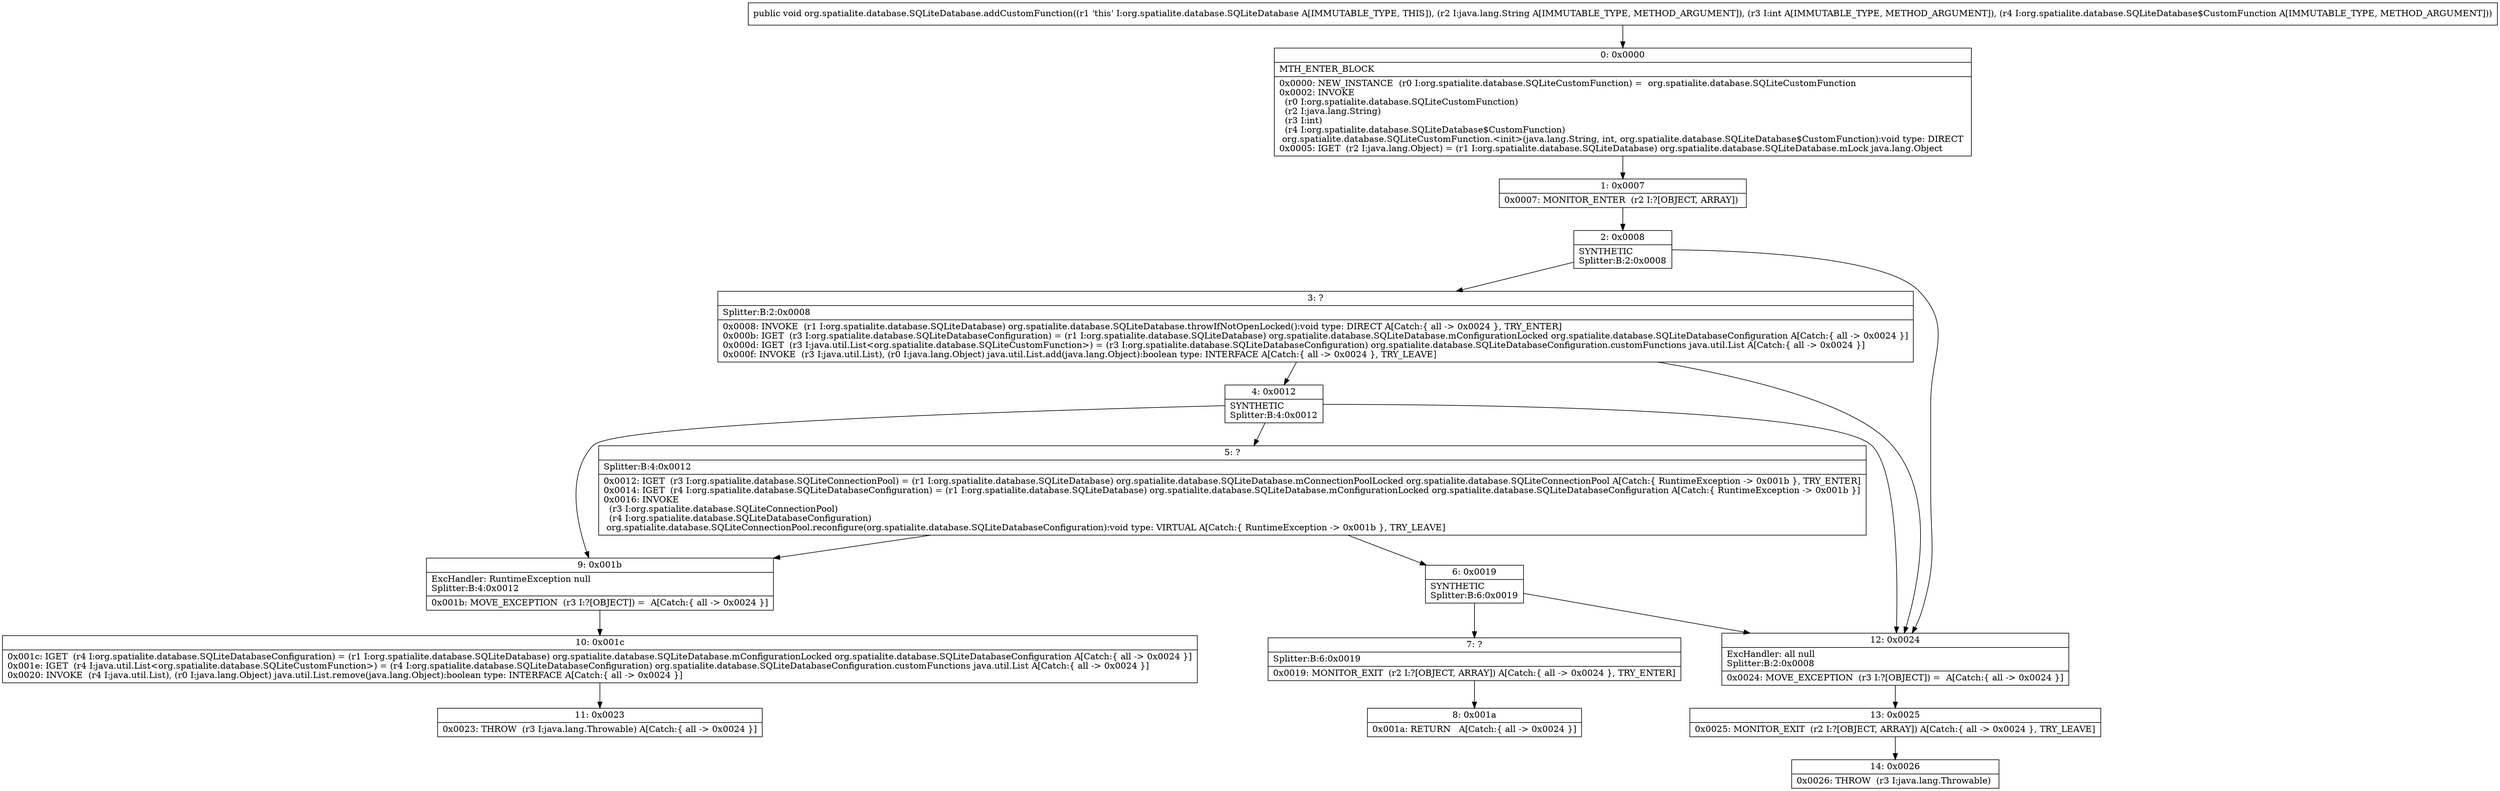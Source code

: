 digraph "CFG fororg.spatialite.database.SQLiteDatabase.addCustomFunction(Ljava\/lang\/String;ILorg\/spatialite\/database\/SQLiteDatabase$CustomFunction;)V" {
Node_0 [shape=record,label="{0\:\ 0x0000|MTH_ENTER_BLOCK\l|0x0000: NEW_INSTANCE  (r0 I:org.spatialite.database.SQLiteCustomFunction) =  org.spatialite.database.SQLiteCustomFunction \l0x0002: INVOKE  \l  (r0 I:org.spatialite.database.SQLiteCustomFunction)\l  (r2 I:java.lang.String)\l  (r3 I:int)\l  (r4 I:org.spatialite.database.SQLiteDatabase$CustomFunction)\l org.spatialite.database.SQLiteCustomFunction.\<init\>(java.lang.String, int, org.spatialite.database.SQLiteDatabase$CustomFunction):void type: DIRECT \l0x0005: IGET  (r2 I:java.lang.Object) = (r1 I:org.spatialite.database.SQLiteDatabase) org.spatialite.database.SQLiteDatabase.mLock java.lang.Object \l}"];
Node_1 [shape=record,label="{1\:\ 0x0007|0x0007: MONITOR_ENTER  (r2 I:?[OBJECT, ARRAY]) \l}"];
Node_2 [shape=record,label="{2\:\ 0x0008|SYNTHETIC\lSplitter:B:2:0x0008\l}"];
Node_3 [shape=record,label="{3\:\ ?|Splitter:B:2:0x0008\l|0x0008: INVOKE  (r1 I:org.spatialite.database.SQLiteDatabase) org.spatialite.database.SQLiteDatabase.throwIfNotOpenLocked():void type: DIRECT A[Catch:\{ all \-\> 0x0024 \}, TRY_ENTER]\l0x000b: IGET  (r3 I:org.spatialite.database.SQLiteDatabaseConfiguration) = (r1 I:org.spatialite.database.SQLiteDatabase) org.spatialite.database.SQLiteDatabase.mConfigurationLocked org.spatialite.database.SQLiteDatabaseConfiguration A[Catch:\{ all \-\> 0x0024 \}]\l0x000d: IGET  (r3 I:java.util.List\<org.spatialite.database.SQLiteCustomFunction\>) = (r3 I:org.spatialite.database.SQLiteDatabaseConfiguration) org.spatialite.database.SQLiteDatabaseConfiguration.customFunctions java.util.List A[Catch:\{ all \-\> 0x0024 \}]\l0x000f: INVOKE  (r3 I:java.util.List), (r0 I:java.lang.Object) java.util.List.add(java.lang.Object):boolean type: INTERFACE A[Catch:\{ all \-\> 0x0024 \}, TRY_LEAVE]\l}"];
Node_4 [shape=record,label="{4\:\ 0x0012|SYNTHETIC\lSplitter:B:4:0x0012\l}"];
Node_5 [shape=record,label="{5\:\ ?|Splitter:B:4:0x0012\l|0x0012: IGET  (r3 I:org.spatialite.database.SQLiteConnectionPool) = (r1 I:org.spatialite.database.SQLiteDatabase) org.spatialite.database.SQLiteDatabase.mConnectionPoolLocked org.spatialite.database.SQLiteConnectionPool A[Catch:\{ RuntimeException \-\> 0x001b \}, TRY_ENTER]\l0x0014: IGET  (r4 I:org.spatialite.database.SQLiteDatabaseConfiguration) = (r1 I:org.spatialite.database.SQLiteDatabase) org.spatialite.database.SQLiteDatabase.mConfigurationLocked org.spatialite.database.SQLiteDatabaseConfiguration A[Catch:\{ RuntimeException \-\> 0x001b \}]\l0x0016: INVOKE  \l  (r3 I:org.spatialite.database.SQLiteConnectionPool)\l  (r4 I:org.spatialite.database.SQLiteDatabaseConfiguration)\l org.spatialite.database.SQLiteConnectionPool.reconfigure(org.spatialite.database.SQLiteDatabaseConfiguration):void type: VIRTUAL A[Catch:\{ RuntimeException \-\> 0x001b \}, TRY_LEAVE]\l}"];
Node_6 [shape=record,label="{6\:\ 0x0019|SYNTHETIC\lSplitter:B:6:0x0019\l}"];
Node_7 [shape=record,label="{7\:\ ?|Splitter:B:6:0x0019\l|0x0019: MONITOR_EXIT  (r2 I:?[OBJECT, ARRAY]) A[Catch:\{ all \-\> 0x0024 \}, TRY_ENTER]\l}"];
Node_8 [shape=record,label="{8\:\ 0x001a|0x001a: RETURN   A[Catch:\{ all \-\> 0x0024 \}]\l}"];
Node_9 [shape=record,label="{9\:\ 0x001b|ExcHandler: RuntimeException null\lSplitter:B:4:0x0012\l|0x001b: MOVE_EXCEPTION  (r3 I:?[OBJECT]) =  A[Catch:\{ all \-\> 0x0024 \}]\l}"];
Node_10 [shape=record,label="{10\:\ 0x001c|0x001c: IGET  (r4 I:org.spatialite.database.SQLiteDatabaseConfiguration) = (r1 I:org.spatialite.database.SQLiteDatabase) org.spatialite.database.SQLiteDatabase.mConfigurationLocked org.spatialite.database.SQLiteDatabaseConfiguration A[Catch:\{ all \-\> 0x0024 \}]\l0x001e: IGET  (r4 I:java.util.List\<org.spatialite.database.SQLiteCustomFunction\>) = (r4 I:org.spatialite.database.SQLiteDatabaseConfiguration) org.spatialite.database.SQLiteDatabaseConfiguration.customFunctions java.util.List A[Catch:\{ all \-\> 0x0024 \}]\l0x0020: INVOKE  (r4 I:java.util.List), (r0 I:java.lang.Object) java.util.List.remove(java.lang.Object):boolean type: INTERFACE A[Catch:\{ all \-\> 0x0024 \}]\l}"];
Node_11 [shape=record,label="{11\:\ 0x0023|0x0023: THROW  (r3 I:java.lang.Throwable) A[Catch:\{ all \-\> 0x0024 \}]\l}"];
Node_12 [shape=record,label="{12\:\ 0x0024|ExcHandler: all null\lSplitter:B:2:0x0008\l|0x0024: MOVE_EXCEPTION  (r3 I:?[OBJECT]) =  A[Catch:\{ all \-\> 0x0024 \}]\l}"];
Node_13 [shape=record,label="{13\:\ 0x0025|0x0025: MONITOR_EXIT  (r2 I:?[OBJECT, ARRAY]) A[Catch:\{ all \-\> 0x0024 \}, TRY_LEAVE]\l}"];
Node_14 [shape=record,label="{14\:\ 0x0026|0x0026: THROW  (r3 I:java.lang.Throwable) \l}"];
MethodNode[shape=record,label="{public void org.spatialite.database.SQLiteDatabase.addCustomFunction((r1 'this' I:org.spatialite.database.SQLiteDatabase A[IMMUTABLE_TYPE, THIS]), (r2 I:java.lang.String A[IMMUTABLE_TYPE, METHOD_ARGUMENT]), (r3 I:int A[IMMUTABLE_TYPE, METHOD_ARGUMENT]), (r4 I:org.spatialite.database.SQLiteDatabase$CustomFunction A[IMMUTABLE_TYPE, METHOD_ARGUMENT])) }"];
MethodNode -> Node_0;
Node_0 -> Node_1;
Node_1 -> Node_2;
Node_2 -> Node_3;
Node_2 -> Node_12;
Node_3 -> Node_4;
Node_3 -> Node_12;
Node_4 -> Node_5;
Node_4 -> Node_9;
Node_4 -> Node_12;
Node_5 -> Node_6;
Node_5 -> Node_9;
Node_6 -> Node_7;
Node_6 -> Node_12;
Node_7 -> Node_8;
Node_9 -> Node_10;
Node_10 -> Node_11;
Node_12 -> Node_13;
Node_13 -> Node_14;
}

